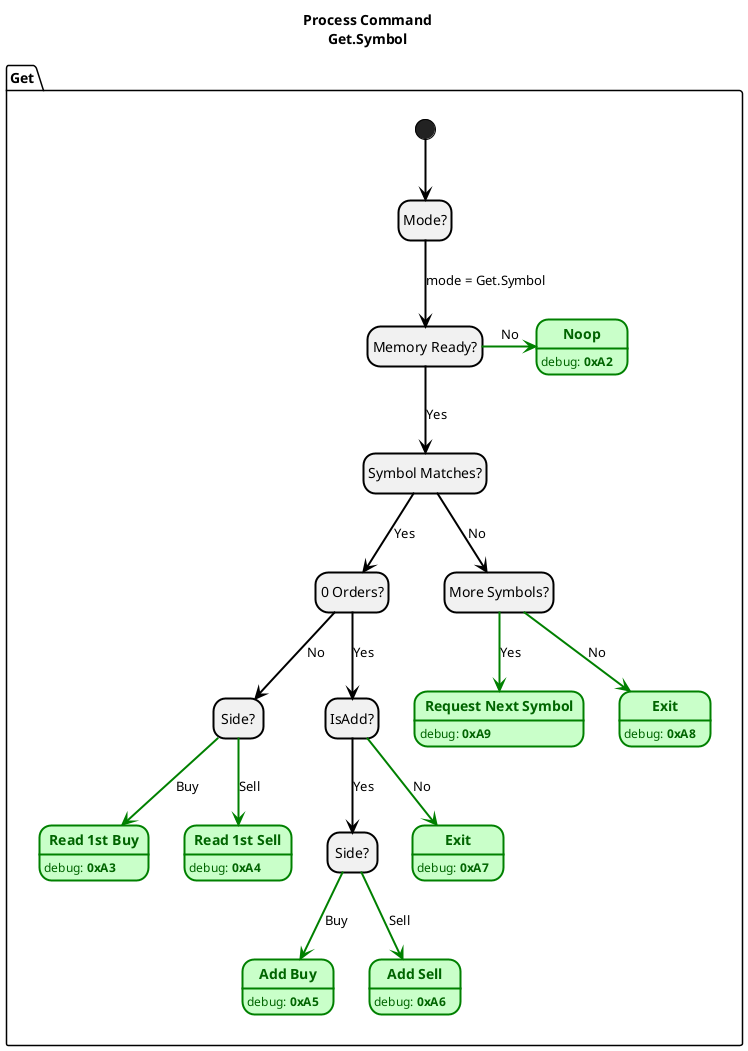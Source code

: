 @startuml 08_process_command.get_symbol_state
hide empty description

title Process Command\nGet.Symbol

label Get.Symbol[
{{
    hide empty description
    skinparam sequenceArrowThickness 3.0
    'skinparam LineThickness 12.0
    'skinparam ClassBorderThickness 12.0
    'skinparam StateBorderColor 12.0
    <style> 
    stateDiagram {
        LineColor Black
        LineThickness 2.0
    }
    </style>

    [*] --> mode
    mode --> memory_ready: mode = Get.Symbol

    memory_ready -[#green]> noop: No
    memory_ready --> symbol_match: Yes

    symbol_match --> 0_orders: Yes
    symbol_match --> more_symbols: No

    0_orders --> side_1: No
        side_1 -[#green]-> buy_1: Buy
        side_1 -[#green]-> sell_1: Sell
    0_orders --> is_add: Yes
        is_add --> side_2: Yes
            side_2 -[#green]-> buy_2: Buy
            side_2 -[#green]-> sell_2: Sell
        is_add -[#green]-> exit_1: No

    more_symbols -[#green]-> read_next : Yes
    more_symbols -[#green]-> exit_2 : No

    state "Mode?" as mode
    state "Memory Ready?" as memory_ready
        state "<B>Noop</B>" as noop #TECHNOLOGY;line:green;text:DarkGreen : <color:DarkGreen>debug: <B>0xA2</B></color>
    state "Symbol Matches?" as symbol_match
    state "More Symbols?" as more_symbols
    state "<B>Request Next Symbol</B>" as read_next #TECHNOLOGY;line:green;line.bold;text:DarkGreen : <color:DarkGreen>debug: <B>0xA9</B></color>
    state "<B>Exit</B>" as exit_2 #TECHNOLOGY;line:green;line.bold;text:DarkGreen : <color:DarkGreen>debug: <B>0xA8</B></color>

    state "0 Orders?" as 0_orders
    state "IsAdd?" as is_add
    state "Side?" as side_1
    state "<B>Read 1st Buy</B>" as buy_1 #TECHNOLOGY;line:green;line.bold;text:DarkGreen : <color:DarkGreen>debug: <B>0xA3</B></color>
    state "<B>Read 1st Sell</B>" as sell_1 #TECHNOLOGY;line:green;line.bold;text:DarkGreen : <color:DarkGreen>debug: <B>0xA4</B></color>

    state "<B>Exit</B>" as exit_1 #TECHNOLOGY;line:green;line.bold;text:DarkGreen : <color:DarkGreen>debug: <B>0xA7</B></color>
    state "Side?" as side_2
    state "<B>Add Buy</B>" as buy_2 #TECHNOLOGY;line:green;line.bold;text:DarkGreen : <color:DarkGreen>debug: <B>0xA5</B></color>
    state "<B>Add Sell</B>" as sell_2 #TECHNOLOGY;line:green;line.bold;text:DarkGreen : <color:DarkGreen>debug: <B>0xA6</B></color>

}}
]

@enduml